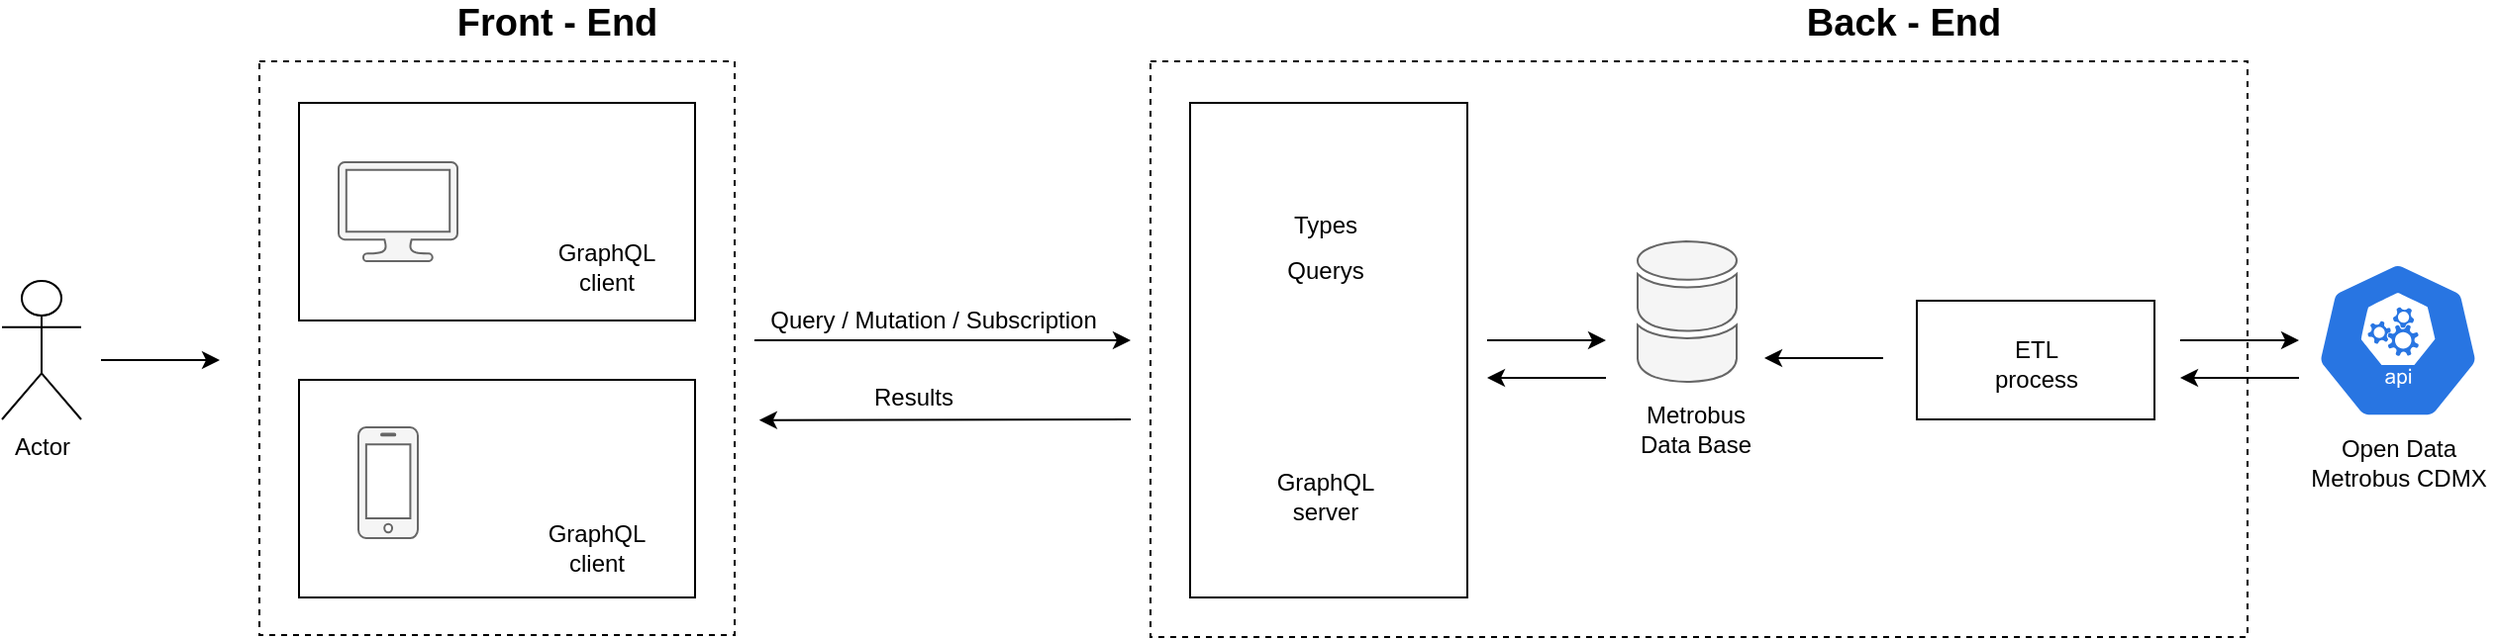 <mxfile pages="1">
    <diagram id="863tvQ_oTWcFZVc5Vtm-" name="Page-1">
        <mxGraphModel dx="1238" dy="533" grid="0" gridSize="10" guides="1" tooltips="1" connect="1" arrows="1" fold="1" page="0" pageScale="1" pageWidth="827" pageHeight="1169" background="none" math="0" shadow="0">
            <root>
                <mxCell id="0"/>
                <mxCell id="1" parent="0"/>
                <mxCell id="35" value="" style="rounded=0;whiteSpace=wrap;html=1;fontSize=19;strokeWidth=1;fillColor=none;dashed=1;" parent="1" vertex="1">
                    <mxGeometry x="150" y="109" width="240" height="290" as="geometry"/>
                </mxCell>
                <mxCell id="6" value="" style="endArrow=classic;html=1;" parent="1" edge="1">
                    <mxGeometry width="50" height="50" relative="1" as="geometry">
                        <mxPoint x="70" y="260" as="sourcePoint"/>
                        <mxPoint x="130" y="260" as="targetPoint"/>
                    </mxGeometry>
                </mxCell>
                <mxCell id="14" value="Actor" style="shape=umlActor;verticalLabelPosition=bottom;verticalAlign=top;html=1;outlineConnect=0;" parent="1" vertex="1">
                    <mxGeometry x="20" y="220" width="40" height="70" as="geometry"/>
                </mxCell>
                <mxCell id="28" value="" style="rounded=0;whiteSpace=wrap;html=1;fillColor=none;" parent="1" vertex="1">
                    <mxGeometry x="170" y="130" width="200" height="110" as="geometry"/>
                </mxCell>
                <mxCell id="29" value="" style="sketch=0;pointerEvents=1;shadow=0;dashed=0;html=1;strokeColor=#666666;fillColor=#f5f5f5;labelPosition=center;verticalLabelPosition=bottom;verticalAlign=top;outlineConnect=0;align=center;shape=mxgraph.office.devices.lcd_monitor;fontColor=#333333;" parent="1" vertex="1">
                    <mxGeometry x="190" y="160" width="60" height="50" as="geometry"/>
                </mxCell>
                <mxCell id="30" value="" style="rounded=0;whiteSpace=wrap;html=1;fillColor=none;" parent="1" vertex="1">
                    <mxGeometry x="170" y="270" width="200" height="110" as="geometry"/>
                </mxCell>
                <mxCell id="31" value="" style="sketch=0;pointerEvents=1;shadow=0;dashed=0;html=1;strokeColor=#666666;fillColor=#f5f5f5;labelPosition=center;verticalLabelPosition=bottom;verticalAlign=top;outlineConnect=0;align=center;shape=mxgraph.office.devices.cell_phone_iphone_standalone;fontColor=#333333;" parent="1" vertex="1">
                    <mxGeometry x="200" y="294" width="30" height="56" as="geometry"/>
                </mxCell>
                <mxCell id="32" value="&lt;font style=&quot;font-size: 19px&quot;&gt;&lt;b&gt;Front - End&lt;/b&gt;&lt;/font&gt;" style="text;html=1;resizable=0;autosize=1;align=center;verticalAlign=middle;points=[];fillColor=none;strokeColor=none;rounded=0;dashed=1;strokeWidth=8;" parent="1" vertex="1">
                    <mxGeometry x="240" y="80" width="120" height="20" as="geometry"/>
                </mxCell>
                <mxCell id="37" value="" style="shape=image;verticalLabelPosition=bottom;labelBackgroundColor=#ffffff;verticalAlign=top;aspect=fixed;imageAspect=0;image=https://upload.wikimedia.org/wikipedia/commons/thumb/1/17/GraphQL_Logo.svg/800px-GraphQL_Logo.svg.png;" parent="1" vertex="1">
                    <mxGeometry x="290" y="284" width="56" height="56" as="geometry"/>
                </mxCell>
                <mxCell id="38" value="GraphQL&lt;br style=&quot;font-size: 12px;&quot;&gt;client" style="text;html=1;resizable=0;autosize=1;align=center;verticalAlign=middle;points=[];fillColor=none;strokeColor=none;rounded=0;fontSize=12;" parent="1" vertex="1">
                    <mxGeometry x="285" y="340" width="70" height="30" as="geometry"/>
                </mxCell>
                <mxCell id="39" value="" style="shape=image;verticalLabelPosition=bottom;labelBackgroundColor=#ffffff;verticalAlign=top;aspect=fixed;imageAspect=0;image=https://upload.wikimedia.org/wikipedia/commons/thumb/1/17/GraphQL_Logo.svg/800px-GraphQL_Logo.svg.png;" parent="1" vertex="1">
                    <mxGeometry x="295" y="142" width="56" height="56" as="geometry"/>
                </mxCell>
                <mxCell id="40" value="GraphQL&lt;br style=&quot;font-size: 12px;&quot;&gt;client" style="text;html=1;resizable=0;autosize=1;align=center;verticalAlign=middle;points=[];fillColor=none;strokeColor=none;rounded=0;fontSize=12;" parent="1" vertex="1">
                    <mxGeometry x="290" y="198" width="70" height="30" as="geometry"/>
                </mxCell>
                <mxCell id="41" value="" style="endArrow=classic;html=1;fontSize=12;" parent="1" edge="1">
                    <mxGeometry width="50" height="50" relative="1" as="geometry">
                        <mxPoint x="400" y="250" as="sourcePoint"/>
                        <mxPoint x="590" y="250" as="targetPoint"/>
                    </mxGeometry>
                </mxCell>
                <mxCell id="42" value="" style="endArrow=classic;html=1;fontSize=12;textDirection=rtl;entryX=1.01;entryY=0.453;entryDx=0;entryDy=0;entryPerimeter=0;" parent="1" edge="1">
                    <mxGeometry width="50" height="50" relative="1" as="geometry">
                        <mxPoint x="590" y="290" as="sourcePoint"/>
                        <mxPoint x="402.4" y="290.37" as="targetPoint"/>
                    </mxGeometry>
                </mxCell>
                <mxCell id="43" value="" style="rounded=0;whiteSpace=wrap;html=1;fontSize=12;strokeWidth=1;fillColor=none;dashed=1;" parent="1" vertex="1">
                    <mxGeometry x="600" y="109" width="554" height="291" as="geometry"/>
                </mxCell>
                <mxCell id="44" value="Query / Mutation / Subscription" style="text;html=1;resizable=0;autosize=1;align=center;verticalAlign=middle;points=[];fillColor=none;strokeColor=none;rounded=0;dashed=1;fontSize=12;" parent="1" vertex="1">
                    <mxGeometry x="400" y="230" width="180" height="20" as="geometry"/>
                </mxCell>
                <mxCell id="45" value="Results" style="text;html=1;resizable=0;autosize=1;align=center;verticalAlign=middle;points=[];fillColor=none;strokeColor=none;rounded=0;dashed=1;fontSize=12;" parent="1" vertex="1">
                    <mxGeometry x="450" y="269" width="60" height="20" as="geometry"/>
                </mxCell>
                <mxCell id="46" value="" style="rounded=0;whiteSpace=wrap;html=1;fontSize=12;strokeWidth=1;fillColor=none;" parent="1" vertex="1">
                    <mxGeometry x="620" y="130" width="140" height="250" as="geometry"/>
                </mxCell>
                <mxCell id="48" value="" style="shape=image;verticalLabelPosition=bottom;labelBackgroundColor=#ffffff;verticalAlign=top;aspect=fixed;imageAspect=0;image=https://upload.wikimedia.org/wikipedia/commons/thumb/1/17/GraphQL_Logo.svg/800px-GraphQL_Logo.svg.png;" parent="1" vertex="1">
                    <mxGeometry x="660" y="259" width="56" height="56" as="geometry"/>
                </mxCell>
                <mxCell id="49" value="GraphQL&lt;br style=&quot;font-size: 12px&quot;&gt;server" style="text;html=1;resizable=0;autosize=1;align=center;verticalAlign=middle;points=[];fillColor=none;strokeColor=none;rounded=0;fontSize=12;" parent="1" vertex="1">
                    <mxGeometry x="653" y="314" width="70" height="30" as="geometry"/>
                </mxCell>
                <mxCell id="53" value="" style="endArrow=classic;html=1;" parent="1" edge="1">
                    <mxGeometry width="50" height="50" relative="1" as="geometry">
                        <mxPoint x="770" y="250" as="sourcePoint"/>
                        <mxPoint x="830" y="250" as="targetPoint"/>
                    </mxGeometry>
                </mxCell>
                <mxCell id="57" value="" style="endArrow=classic;html=1;" parent="1" edge="1">
                    <mxGeometry width="50" height="50" relative="1" as="geometry">
                        <mxPoint x="830" y="269" as="sourcePoint"/>
                        <mxPoint x="770" y="269" as="targetPoint"/>
                    </mxGeometry>
                </mxCell>
                <mxCell id="58" value="" style="group" parent="1" vertex="1" connectable="0">
                    <mxGeometry x="840" y="200" width="70" height="110" as="geometry"/>
                </mxCell>
                <mxCell id="51" value="" style="sketch=0;shadow=0;dashed=0;html=1;strokeColor=#666666;fillColor=#f5f5f5;labelPosition=center;verticalLabelPosition=bottom;verticalAlign=top;outlineConnect=0;align=center;shape=mxgraph.office.databases.database_mini_2;fontSize=12;fontColor=#333333;" parent="58" vertex="1">
                    <mxGeometry x="6" width="50" height="72" as="geometry"/>
                </mxCell>
                <mxCell id="52" value="Metrobus&lt;br&gt;Data Base" style="text;html=1;resizable=0;autosize=1;align=center;verticalAlign=middle;points=[];fillColor=none;strokeColor=none;rounded=0;fontSize=12;" parent="58" vertex="1">
                    <mxGeometry y="80" width="70" height="30" as="geometry"/>
                </mxCell>
                <mxCell id="61" value="" style="endArrow=classic;html=1;" parent="1" edge="1">
                    <mxGeometry width="50" height="50" relative="1" as="geometry">
                        <mxPoint x="970" y="259" as="sourcePoint"/>
                        <mxPoint x="910" y="259" as="targetPoint"/>
                    </mxGeometry>
                </mxCell>
                <mxCell id="64" value="" style="rounded=0;whiteSpace=wrap;html=1;fontSize=12;strokeWidth=1;fillColor=none;" parent="1" vertex="1">
                    <mxGeometry x="987" y="230" width="120" height="60" as="geometry"/>
                </mxCell>
                <mxCell id="65" value="ETL&lt;br&gt;process" style="text;html=1;resizable=0;autosize=1;align=center;verticalAlign=middle;points=[];fillColor=none;strokeColor=none;rounded=0;fontSize=12;" parent="1" vertex="1">
                    <mxGeometry x="1021" y="246" width="52" height="32" as="geometry"/>
                </mxCell>
                <mxCell id="66" value="" style="sketch=0;html=1;dashed=0;whitespace=wrap;fillColor=#2875E2;strokeColor=#ffffff;points=[[0.005,0.63,0],[0.1,0.2,0],[0.9,0.2,0],[0.5,0,0],[0.995,0.63,0],[0.72,0.99,0],[0.5,1,0],[0.28,0.99,0]];shape=mxgraph.kubernetes.icon;prIcon=api;fontSize=12;" parent="1" vertex="1">
                    <mxGeometry x="1180" y="210" width="100" height="80" as="geometry"/>
                </mxCell>
                <mxCell id="67" value="Open Data&lt;br&gt;Metrobus CDMX" style="text;html=1;resizable=0;autosize=1;align=center;verticalAlign=middle;points=[];fillColor=none;strokeColor=none;rounded=0;fontSize=12;" parent="1" vertex="1">
                    <mxGeometry x="1180" y="297" width="100" height="30" as="geometry"/>
                </mxCell>
                <mxCell id="68" value="Types" style="text;html=1;resizable=0;autosize=1;align=center;verticalAlign=middle;points=[];fillColor=none;strokeColor=none;rounded=0;fontSize=12;" parent="1" vertex="1">
                    <mxGeometry x="663" y="182" width="50" height="20" as="geometry"/>
                </mxCell>
                <mxCell id="69" value="Querys" style="text;html=1;resizable=0;autosize=1;align=center;verticalAlign=middle;points=[];fillColor=none;strokeColor=none;rounded=0;fontSize=12;" parent="1" vertex="1">
                    <mxGeometry x="663" y="205" width="50" height="20" as="geometry"/>
                </mxCell>
                <mxCell id="73" value="&lt;font style=&quot;font-size: 19px&quot;&gt;&lt;b&gt;Back - End&lt;/b&gt;&lt;/font&gt;" style="text;html=1;resizable=0;autosize=1;align=center;verticalAlign=middle;points=[];fillColor=none;strokeColor=none;rounded=0;dashed=1;strokeWidth=8;" parent="1" vertex="1">
                    <mxGeometry x="925" y="80" width="110" height="20" as="geometry"/>
                </mxCell>
                <mxCell id="77" value="" style="endArrow=classic;html=1;" parent="1" edge="1">
                    <mxGeometry width="50" height="50" relative="1" as="geometry">
                        <mxPoint x="1120" y="250" as="sourcePoint"/>
                        <mxPoint x="1180" y="250" as="targetPoint"/>
                    </mxGeometry>
                </mxCell>
                <mxCell id="78" value="" style="endArrow=classic;html=1;" parent="1" edge="1">
                    <mxGeometry width="50" height="50" relative="1" as="geometry">
                        <mxPoint x="1180" y="269" as="sourcePoint"/>
                        <mxPoint x="1120" y="269" as="targetPoint"/>
                    </mxGeometry>
                </mxCell>
            </root>
        </mxGraphModel>
    </diagram>
</mxfile>